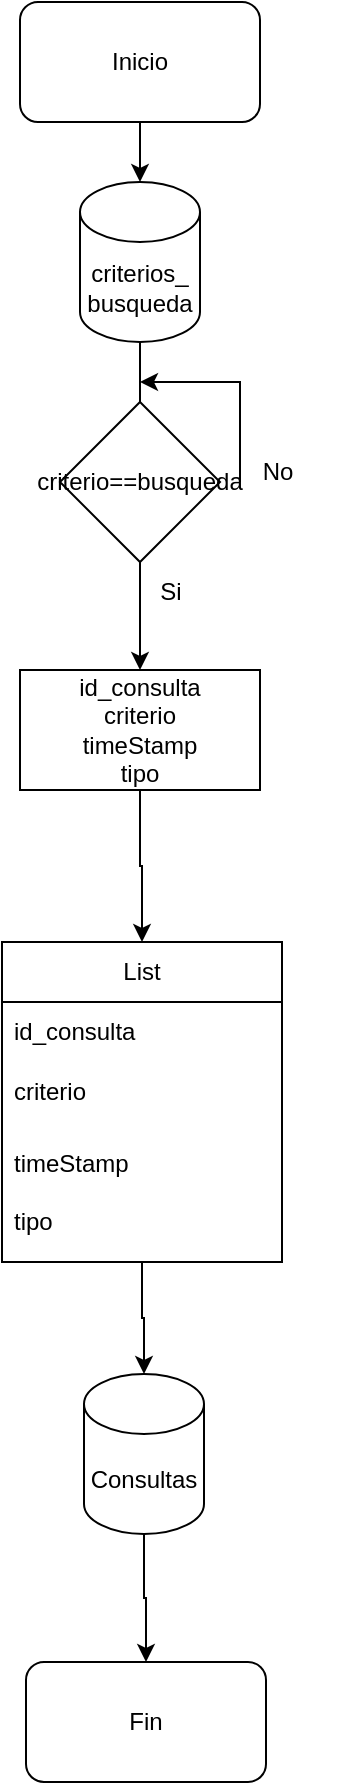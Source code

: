 <mxfile version="20.8.13" type="github"><diagram id="C5RBs43oDa-KdzZeNtuy" name="Page-1"><mxGraphModel dx="1050" dy="541" grid="1" gridSize="10" guides="1" tooltips="1" connect="1" arrows="1" fold="1" page="1" pageScale="1" pageWidth="827" pageHeight="1169" math="0" shadow="0"><root><mxCell id="WIyWlLk6GJQsqaUBKTNV-0"/><mxCell id="WIyWlLk6GJQsqaUBKTNV-1" parent="WIyWlLk6GJQsqaUBKTNV-0"/><mxCell id="dfhD1OHG0t-t2xegkimS-9" style="edgeStyle=orthogonalEdgeStyle;rounded=0;orthogonalLoop=1;jettySize=auto;html=1;exitX=0.5;exitY=1;exitDx=0;exitDy=0;entryX=0.5;entryY=0;entryDx=0;entryDy=0;entryPerimeter=0;" parent="WIyWlLk6GJQsqaUBKTNV-1" source="dfhD1OHG0t-t2xegkimS-0" target="dfhD1OHG0t-t2xegkimS-7" edge="1"><mxGeometry relative="1" as="geometry"/></mxCell><mxCell id="dfhD1OHG0t-t2xegkimS-0" value="Inicio" style="rounded=1;whiteSpace=wrap;html=1;" parent="WIyWlLk6GJQsqaUBKTNV-1" vertex="1"><mxGeometry x="130" y="70" width="120" height="60" as="geometry"/></mxCell><mxCell id="dfhD1OHG0t-t2xegkimS-12" style="edgeStyle=orthogonalEdgeStyle;rounded=0;orthogonalLoop=1;jettySize=auto;html=1;" parent="WIyWlLk6GJQsqaUBKTNV-1" source="dfhD1OHG0t-t2xegkimS-3" target="dfhD1OHG0t-t2xegkimS-8" edge="1"><mxGeometry relative="1" as="geometry"/></mxCell><mxCell id="dfhD1OHG0t-t2xegkimS-3" value="List" style="swimlane;fontStyle=0;childLayout=stackLayout;horizontal=1;startSize=30;horizontalStack=0;resizeParent=1;resizeParentMax=0;resizeLast=0;collapsible=1;marginBottom=0;whiteSpace=wrap;html=1;" parent="WIyWlLk6GJQsqaUBKTNV-1" vertex="1"><mxGeometry x="121" y="540" width="140" height="160" as="geometry"/></mxCell><mxCell id="dfhD1OHG0t-t2xegkimS-4" value="id_consulta" style="text;strokeColor=none;fillColor=none;align=left;verticalAlign=middle;spacingLeft=4;spacingRight=4;overflow=hidden;points=[[0,0.5],[1,0.5]];portConstraint=eastwest;rotatable=0;whiteSpace=wrap;html=1;" parent="dfhD1OHG0t-t2xegkimS-3" vertex="1"><mxGeometry y="30" width="140" height="30" as="geometry"/></mxCell><mxCell id="dfhD1OHG0t-t2xegkimS-5" value="criterio" style="text;strokeColor=none;fillColor=none;align=left;verticalAlign=middle;spacingLeft=4;spacingRight=4;overflow=hidden;points=[[0,0.5],[1,0.5]];portConstraint=eastwest;rotatable=0;whiteSpace=wrap;html=1;" parent="dfhD1OHG0t-t2xegkimS-3" vertex="1"><mxGeometry y="60" width="140" height="30" as="geometry"/></mxCell><mxCell id="dfhD1OHG0t-t2xegkimS-6" value="timeStamp&lt;br&gt;&lt;br&gt;tipo" style="text;strokeColor=none;fillColor=none;align=left;verticalAlign=middle;spacingLeft=4;spacingRight=4;overflow=hidden;points=[[0,0.5],[1,0.5]];portConstraint=eastwest;rotatable=0;whiteSpace=wrap;html=1;" parent="dfhD1OHG0t-t2xegkimS-3" vertex="1"><mxGeometry y="90" width="140" height="70" as="geometry"/></mxCell><mxCell id="dfhD1OHG0t-t2xegkimS-10" style="edgeStyle=orthogonalEdgeStyle;rounded=0;orthogonalLoop=1;jettySize=auto;html=1;exitX=0.5;exitY=1;exitDx=0;exitDy=0;exitPerimeter=0;" parent="WIyWlLk6GJQsqaUBKTNV-1" source="dfhD1OHG0t-t2xegkimS-7" edge="1"><mxGeometry relative="1" as="geometry"><mxPoint x="190" y="290" as="targetPoint"/></mxGeometry></mxCell><mxCell id="dfhD1OHG0t-t2xegkimS-7" value="criterios_&lt;br&gt;busqueda" style="shape=cylinder3;whiteSpace=wrap;html=1;boundedLbl=1;backgroundOutline=1;size=15;" parent="WIyWlLk6GJQsqaUBKTNV-1" vertex="1"><mxGeometry x="160" y="160" width="60" height="80" as="geometry"/></mxCell><mxCell id="dfhD1OHG0t-t2xegkimS-15" value="" style="edgeStyle=orthogonalEdgeStyle;rounded=0;orthogonalLoop=1;jettySize=auto;html=1;" parent="WIyWlLk6GJQsqaUBKTNV-1" source="dfhD1OHG0t-t2xegkimS-8" target="dfhD1OHG0t-t2xegkimS-13" edge="1"><mxGeometry relative="1" as="geometry"/></mxCell><mxCell id="dfhD1OHG0t-t2xegkimS-8" value="Consultas" style="shape=cylinder3;whiteSpace=wrap;html=1;boundedLbl=1;backgroundOutline=1;size=15;" parent="WIyWlLk6GJQsqaUBKTNV-1" vertex="1"><mxGeometry x="162" y="756" width="60" height="80" as="geometry"/></mxCell><mxCell id="dfhD1OHG0t-t2xegkimS-13" value="Fin" style="rounded=1;whiteSpace=wrap;html=1;" parent="WIyWlLk6GJQsqaUBKTNV-1" vertex="1"><mxGeometry x="133" y="900" width="120" height="60" as="geometry"/></mxCell><mxCell id="dfhD1OHG0t-t2xegkimS-18" value="" style="edgeStyle=orthogonalEdgeStyle;rounded=0;orthogonalLoop=1;jettySize=auto;html=1;" parent="WIyWlLk6GJQsqaUBKTNV-1" source="dfhD1OHG0t-t2xegkimS-16" target="dfhD1OHG0t-t2xegkimS-17" edge="1"><mxGeometry relative="1" as="geometry"/></mxCell><mxCell id="dfhD1OHG0t-t2xegkimS-16" value="criterio==busqueda" style="rhombus;whiteSpace=wrap;html=1;" parent="WIyWlLk6GJQsqaUBKTNV-1" vertex="1"><mxGeometry x="150" y="270" width="80" height="80" as="geometry"/></mxCell><mxCell id="dfhD1OHG0t-t2xegkimS-22" style="edgeStyle=orthogonalEdgeStyle;rounded=0;orthogonalLoop=1;jettySize=auto;html=1;exitX=0.5;exitY=1;exitDx=0;exitDy=0;" parent="WIyWlLk6GJQsqaUBKTNV-1" source="dfhD1OHG0t-t2xegkimS-17" target="dfhD1OHG0t-t2xegkimS-3" edge="1"><mxGeometry relative="1" as="geometry"/></mxCell><mxCell id="dfhD1OHG0t-t2xegkimS-17" value="id_consulta&lt;br&gt;criterio&lt;br&gt;timeStamp&lt;br&gt;tipo" style="whiteSpace=wrap;html=1;" parent="WIyWlLk6GJQsqaUBKTNV-1" vertex="1"><mxGeometry x="130" y="404" width="120" height="60" as="geometry"/></mxCell><mxCell id="dfhD1OHG0t-t2xegkimS-23" value="Si" style="text;html=1;align=center;verticalAlign=middle;resizable=0;points=[];autosize=1;strokeColor=none;fillColor=none;" parent="WIyWlLk6GJQsqaUBKTNV-1" vertex="1"><mxGeometry x="190" y="350" width="30" height="30" as="geometry"/></mxCell><mxCell id="dfhD1OHG0t-t2xegkimS-24" value="" style="endArrow=classic;html=1;rounded=0;" parent="WIyWlLk6GJQsqaUBKTNV-1" edge="1"><mxGeometry width="50" height="50" relative="1" as="geometry"><mxPoint x="240" y="310" as="sourcePoint"/><mxPoint x="190" y="260" as="targetPoint"/><Array as="points"><mxPoint x="240" y="260"/></Array></mxGeometry></mxCell><mxCell id="dfhD1OHG0t-t2xegkimS-25" value="No" style="text;html=1;strokeColor=none;fillColor=none;align=center;verticalAlign=middle;whiteSpace=wrap;rounded=0;" parent="WIyWlLk6GJQsqaUBKTNV-1" vertex="1"><mxGeometry x="229" y="290" width="60" height="30" as="geometry"/></mxCell></root></mxGraphModel></diagram></mxfile>